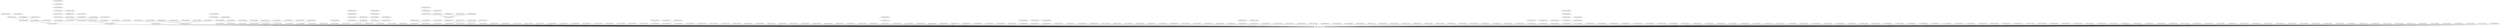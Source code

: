 graph G {
	238717783007977473
	238718801343049728
	238719202263965696
	947501808855011328
	759346872628772864
	238718121823846400
	238726229736448000
	641251809173049344
	238719458884067328
	1112491851909468162
	1122636810348376064
	238727438090248192
	238724090653986816
	238723796830416897
	238718509801156608
	238774921176686592
	844592765187035136
	238718590780571650
	238786423862476801
	238745462625148928
	238725270679453696
	238826903585296384
	238760807800897538
	238740911859843072
	238731766733619200
	822195639836639233
	238719435521789952
	818913584528781314
	732228132443426818
	238743891300462592
	238728896915316736
	238727919734755328
	238720917700763649
	238724598521282561
	1121843229698088960
	1120792806589521920
	852710469823594497
	820731352093966336
	819024727528247296
	238985262208794624
	238743714187575296
	238721872328540160
	238718187573768193
	732277410637434881
	238719965509861377
	1104167744981909505
	1104167318853206016
	1032781933435138048
	1032717125650186247
	953710141920116737
	818919217105895424
	799559050681667584
	799373608216690688
	788618759724474368
	758835905796812800
	758833475357061120
	238971703001235457
	238908811975458816
	238809468937326592
	238803597557645312
	238738361626550273
	238729928575709184
	238726069929263104
	727567252023873537
	1034684387542159361
	1032783374656700416
	1028663069373808641
	982959483046580226
	767068285535911936
	758830529332424704
	732296450986545153
	727573548848586752
	238740725569830914
	238740036282093568
	238734175065227264
	238722488555687936
	238718045974044673
	1120866723899437056
	1122036873743011840
	1122007838359003137
	1121963634580574209
	1034685359156813825
	848711157527359488
	818909227557199872
	794743778397425665
	793097294841282560
	758829774961651712
	732074302972002304
	646789109558546436
	238777551911280640
	238758700729368577
	238753449599172609
	238753048544038912
	238730689959305216
	818952721306787840
	238728413836374016
	1122876819953324032
	1122122793032851456
	1121991259013279749
	1094860764932902918
	1082337217182384128
	1033085935548649472
	1032813540955095040
	950617260246253568
	934497298960150528
	820633037713117188
	818916822498025478
	818910527619473408
	758875884577173506
	758830448340455425
	758830048770002944
	732386477317881856
	727830169184952322
	238744903587332096
	238744358122307585
	238724381638025217
	238721424553041921
	238719837566799872
	238719820001079299
	1118021247227564032
	1032829316495753217
	982960376189943809
	238732332603961346
	1147461784942665728
	1124673696382300160
	1124569158065299456
	1123226403993001988
	1122644648038731778
	1122343316819865600
	1122137648225640449
	1122130476272164864
	1122108416485396480
	1122067771762847744
	1122064373906907136
	1122062477183811586
	1122058240655855617
	1122054181827883011
	1122049767968845825
	1122041540673789957
	1122022372314427392
	1122015164423753730
	1121974653654683649
	1121964750387150848
	1121957207057285120
	1121953317616345088
	1121927533929197568
	1121912093580591104
	1121886180411359233
	1121809788009177088
	1121806357080895488
	1121796989727858689
	1121794494486069248
	1121786406085459968
	1121784205795561472
	1113111789292699648
	1112593368515837952
	1110863162750967810
	1104980524651573248
	1097599785316556800
	1097015484543877120
	1095989248421961728
	1095770402771648512
	1095753127897284609
	1095033406285639680
	1034950903395172354
	1034920437384445952
	1034911865003036675
	1034911366648418306
	1034769778257354752
	1033046038460985345
	1033030723886882817
	1033025938328629248
	1032995189340753920
	1032973489970597889
	1032972377322209282
	1032961036662583296
	1032955967980351490
	1032950449278799873
	1032943609350447104
	1032925451197599744
	1032907929337450496
	1032832741518139392
	1032831036982476801
	1032819784138674176
	1032817431088128006
	1032816895022510080
	1032813965821206528
	1032810674609635329
	1032806656390901761
	1032796793107431424
	1032795105382543361
	1032791377212391424
	1032791220316200960
	1032783425617502208
	1032782502459523072
	1032782103140859905
	1032779245351780353
	1032768369202671616
	1032754757641822208
	1032752472127926277
	1032750160969904128
	982961255366488064
	238721204234641408
	727727445693104128
	766357660660662272
	732041305690361856
	238720405043568641
	1032718189619306496
	819383089868644353
	1122644196660252672
	1121893716388659200
	759411837901283328
	759379356636491776
	758830010912296960
	238729720961855488
	953710309289680898
	1123717423096578049
	1032816277830680586
	732253571568287744
	1112902009554944001
	238879679187128322
	732280047512457216
	238734607862865920
	238733374913662976
	727568273030717440
	238822218530975744
	238798062066216960
	238788885273014272
	238798393210720256
	766357037945016320
	238726856294146048
	766356076748902400
	238732037379473408
	1032792848083689477
	1034904619074371584
	238742494240710656
	238742459230871552
	1120867504555876353
	1068884160360538112
	822368061894311936
	823795578907738112
	822367393427193856
	953710430316367872
	732100235833417728
	758836088987226113
	238727158493769730
	766356498590990338
	238720056949870593
	238720621821968384
	238731334745485312
	238727495363469312
	1122109286451220488
	1032832169817845760
	820191387723464705
	731399205420453888
	433785276968607744
	727569634115899399
	1123714669129207810
	238733740199796736
	238822832522539009
	1032970709457350657
	239040562756468736
	1122109004862435328
	1141268289554980864
	1032732567877824512
	641459599787339776
	238791543278948352
	1032950701545152513
	1121984052242866176
	238734906421805057
	238821399320473600
	239064688804118528
	238821339694260224
	238727515693260800
	1122122151367254016
	238735465488994306
	822437167653912577
	238842694863052801
	1122053378941575168
	1033025306125377536
	238793507769298944
	822438876031623168
	822441935684206597
	822438695064260611
	822438495683756032
	822438288514498560
	238736111407599616
	1121963597729603584
	238842995754033153
	238794830073982976
	822633886937182208
	822633599774167047
	822638591557980161
	1121969924556099590
	1121971615288446978
	1121976516580081666
	238718801343049728 -- 238717783007977473
	238719202263965696 -- 238717783007977473
	947501808855011328 -- 238717783007977473
	759346872628772864 -- 238717783007977473
	238718121823846400 -- 238717783007977473
	238726229736448000 -- 238717783007977473
	641251809173049344 -- 238717783007977473
	238719458884067328 -- 238717783007977473
	1112491851909468162 -- 238717783007977473
	1122636810348376064 -- 238717783007977473
	238727438090248192 -- 238717783007977473
	238724090653986816 -- 238717783007977473
	238723796830416897 -- 238717783007977473
	238718509801156608 -- 238717783007977473
	238774921176686592 -- 238717783007977473
	844592765187035136 -- 238717783007977473
	238718590780571650 -- 238717783007977473
	238786423862476801 -- 238717783007977473
	238745462625148928 -- 238717783007977473
	238725270679453696 -- 238717783007977473
	238826903585296384 -- 238717783007977473
	238760807800897538 -- 238717783007977473
	238740911859843072 -- 238717783007977473
	238731766733619200 -- 238717783007977473
	822195639836639233 -- 238717783007977473
	238719435521789952 -- 238717783007977473
	818913584528781314 -- 238717783007977473
	732228132443426818 -- 238717783007977473
	238743891300462592 -- 238717783007977473
	238728896915316736 -- 238717783007977473
	238727919734755328 -- 238717783007977473
	238720917700763649 -- 238717783007977473
	238724598521282561 -- 238717783007977473
	1121843229698088960 -- 238717783007977473
	1120792806589521920 -- 238717783007977473
	852710469823594497 -- 238717783007977473
	820731352093966336 -- 238717783007977473
	819024727528247296 -- 238717783007977473
	238985262208794624 -- 238717783007977473
	238743714187575296 -- 238717783007977473
	238721872328540160 -- 238717783007977473
	238718187573768193 -- 238717783007977473
	732277410637434881 -- 238717783007977473
	238719965509861377 -- 238717783007977473
	1104167744981909505 -- 238717783007977473
	1104167318853206016 -- 238717783007977473
	1032781933435138048 -- 238717783007977473
	1032717125650186247 -- 238717783007977473
	953710141920116737 -- 238717783007977473
	818919217105895424 -- 238717783007977473
	799559050681667584 -- 238717783007977473
	799373608216690688 -- 238717783007977473
	788618759724474368 -- 238717783007977473
	758835905796812800 -- 238717783007977473
	758833475357061120 -- 238717783007977473
	238971703001235457 -- 238717783007977473
	238908811975458816 -- 238717783007977473
	238809468937326592 -- 238717783007977473
	238803597557645312 -- 238717783007977473
	238738361626550273 -- 238717783007977473
	238729928575709184 -- 238717783007977473
	238726069929263104 -- 238717783007977473
	727567252023873537 -- 238717783007977473
	1034684387542159361 -- 238717783007977473
	1032783374656700416 -- 238717783007977473
	1028663069373808641 -- 238717783007977473
	982959483046580226 -- 238717783007977473
	767068285535911936 -- 238717783007977473
	758830529332424704 -- 238717783007977473
	732296450986545153 -- 238717783007977473
	727573548848586752 -- 238717783007977473
	238740725569830914 -- 238717783007977473
	238740036282093568 -- 238717783007977473
	238734175065227264 -- 238717783007977473
	238722488555687936 -- 238717783007977473
	238718045974044673 -- 238717783007977473
	1120866723899437056 -- 238717783007977473
	1122036873743011840 -- 238717783007977473
	1122007838359003137 -- 238717783007977473
	1121963634580574209 -- 238717783007977473
	1034685359156813825 -- 238717783007977473
	848711157527359488 -- 238717783007977473
	818909227557199872 -- 238717783007977473
	794743778397425665 -- 238717783007977473
	793097294841282560 -- 238717783007977473
	758829774961651712 -- 238717783007977473
	732074302972002304 -- 238717783007977473
	646789109558546436 -- 238717783007977473
	238777551911280640 -- 238717783007977473
	238758700729368577 -- 238717783007977473
	238753449599172609 -- 238717783007977473
	238753048544038912 -- 238717783007977473
	238730689959305216 -- 238717783007977473
	818952721306787840 -- 238717783007977473
	238728413836374016 -- 238717783007977473
	1122876819953324032 -- 238717783007977473
	1122122793032851456 -- 238717783007977473
	1121991259013279749 -- 238717783007977473
	1094860764932902918 -- 238717783007977473
	1082337217182384128 -- 238717783007977473
	1033085935548649472 -- 238717783007977473
	1032813540955095040 -- 238717783007977473
	950617260246253568 -- 238717783007977473
	934497298960150528 -- 238717783007977473
	820633037713117188 -- 238717783007977473
	818916822498025478 -- 238717783007977473
	818910527619473408 -- 238717783007977473
	758875884577173506 -- 238717783007977473
	758830448340455425 -- 238717783007977473
	758830048770002944 -- 238717783007977473
	732386477317881856 -- 238717783007977473
	727830169184952322 -- 238717783007977473
	238744903587332096 -- 238717783007977473
	238744358122307585 -- 238717783007977473
	238724381638025217 -- 238717783007977473
	238721424553041921 -- 238717783007977473
	238719837566799872 -- 238717783007977473
	238719820001079299 -- 238717783007977473
	1118021247227564032 -- 238717783007977473
	1032829316495753217 -- 238717783007977473
	982960376189943809 -- 238717783007977473
	238732332603961346 -- 238717783007977473
	1147461784942665728 -- 238717783007977473
	1124673696382300160 -- 238717783007977473
	1124569158065299456 -- 238717783007977473
	1123226403993001988 -- 238717783007977473
	1122644648038731778 -- 238717783007977473
	1122343316819865600 -- 238717783007977473
	1122137648225640449 -- 238717783007977473
	1122130476272164864 -- 238717783007977473
	1122108416485396480 -- 238717783007977473
	1122067771762847744 -- 238717783007977473
	1122064373906907136 -- 238717783007977473
	1122062477183811586 -- 238717783007977473
	1122058240655855617 -- 238717783007977473
	1122054181827883011 -- 238717783007977473
	1122049767968845825 -- 238717783007977473
	1122041540673789957 -- 238717783007977473
	1122022372314427392 -- 238717783007977473
	1122015164423753730 -- 238717783007977473
	1121974653654683649 -- 238717783007977473
	1121964750387150848 -- 238717783007977473
	1121957207057285120 -- 238717783007977473
	1121953317616345088 -- 238717783007977473
	1121927533929197568 -- 238717783007977473
	1121912093580591104 -- 238717783007977473
	1121886180411359233 -- 238717783007977473
	1121809788009177088 -- 238717783007977473
	1121806357080895488 -- 238717783007977473
	1121796989727858689 -- 238717783007977473
	1121794494486069248 -- 238717783007977473
	1121786406085459968 -- 238717783007977473
	1121784205795561472 -- 238717783007977473
	1113111789292699648 -- 238717783007977473
	1112593368515837952 -- 238717783007977473
	1110863162750967810 -- 238717783007977473
	1104980524651573248 -- 238717783007977473
	1097599785316556800 -- 238717783007977473
	1097015484543877120 -- 238717783007977473
	1095989248421961728 -- 238717783007977473
	1095770402771648512 -- 238717783007977473
	1095753127897284609 -- 238717783007977473
	1095033406285639680 -- 238717783007977473
	1034950903395172354 -- 238717783007977473
	1034920437384445952 -- 238717783007977473
	1034911865003036675 -- 238717783007977473
	1034911366648418306 -- 238717783007977473
	1034769778257354752 -- 238717783007977473
	1033046038460985345 -- 238717783007977473
	1033030723886882817 -- 238717783007977473
	1033025938328629248 -- 238717783007977473
	1032995189340753920 -- 238717783007977473
	1032973489970597889 -- 238717783007977473
	1032972377322209282 -- 238717783007977473
	1032961036662583296 -- 238717783007977473
	1032955967980351490 -- 238717783007977473
	1032950449278799873 -- 238717783007977473
	1032943609350447104 -- 238717783007977473
	1032925451197599744 -- 238717783007977473
	1032907929337450496 -- 238717783007977473
	1032832741518139392 -- 238717783007977473
	1032831036982476801 -- 238717783007977473
	1032819784138674176 -- 238717783007977473
	1032817431088128006 -- 238717783007977473
	1032816895022510080 -- 238717783007977473
	1032813965821206528 -- 238717783007977473
	1032810674609635329 -- 238717783007977473
	1032806656390901761 -- 238717783007977473
	1032796793107431424 -- 238717783007977473
	1032795105382543361 -- 238717783007977473
	1032791377212391424 -- 238717783007977473
	1032791220316200960 -- 238717783007977473
	1032783425617502208 -- 238717783007977473
	1032782502459523072 -- 238717783007977473
	1032782103140859905 -- 238717783007977473
	1032779245351780353 -- 238717783007977473
	1032768369202671616 -- 238717783007977473
	1032754757641822208 -- 238717783007977473
	1032752472127926277 -- 238717783007977473
	1032750160969904128 -- 238717783007977473
	982961255366488064 -- 982960376189943809
	238721204234641408 -- 238719202263965696
	727727445693104128 -- 238719202263965696
	766357660660662272 -- 238719202263965696
	732041305690361856 -- 238719202263965696
	238720405043568641 -- 238719202263965696
	1032718189619306496 -- 759346872628772864
	819383089868644353 -- 759346872628772864
	1122644196660252672 -- 759346872628772864
	1121893716388659200 -- 759346872628772864
	759411837901283328 -- 759346872628772864
	759379356636491776 -- 759346872628772864
	758830010912296960 -- 238718045974044673
	238729720961855488 -- 238718801343049728
	953710309289680898 -- 238718801343049728
	1123717423096578049 -- 238718801343049728
	1032816277830680586 -- 238718801343049728
	732253571568287744 -- 238718801343049728
	1112902009554944001 -- 1112491851909468162
	238879679187128322 -- 238728413836374016
	732280047512457216 -- 732277410637434881
	238734607862865920 -- 238732332603961346
	238733374913662976 -- 238732332603961346
	727568273030717440 -- 727567252023873537
	238822218530975744 -- 238786423862476801
	238798062066216960 -- 238786423862476801
	238788885273014272 -- 238786423862476801
	238798393210720256 -- 238786423862476801
	766357037945016320 -- 238731766733619200
	238726856294146048 -- 238726229736448000
	766356076748902400 -- 238726229736448000
	238732037379473408 -- 238729720961855488
	1032792848083689477 -- 238729720961855488
	1034904619074371584 -- 238729720961855488
	238742494240710656 -- 238740911859843072
	238742459230871552 -- 238740911859843072
	1120867504555876353 -- 1120866723899437056
	1068884160360538112 -- 818952721306787840
	822368061894311936 -- 822195639836639233
	823795578907738112 -- 822195639836639233
	822367393427193856 -- 822195639836639233
	953710430316367872 -- 947501808855011328
	732100235833417728 -- 238719965509861377
	758836088987226113 -- 238719965509861377
	238727158493769730 -- 238726856294146048
	766356498590990338 -- 238726856294146048
	238720056949870593 -- 238719458884067328
	238720621821968384 -- 238719458884067328
	238731334745485312 -- 238719458884067328
	238727495363469312 -- 238719458884067328
	1122109286451220488 -- 238774921176686592
	1032832169817845760 -- 1032829316495753217
	820191387723464705 -- 238719435521789952
	731399205420453888 -- 238722488555687936
	433785276968607744 -- 238724090653986816
	727569634115899399 -- 727568273030717440
	1123714669129207810 -- 1118021247227564032
	238733740199796736 -- 238733374913662976
	238822832522539009 -- 238822218530975744
	1032970709457350657 -- 238721204234641408
	239040562756468736 -- 238721204234641408
	1122109004862435328 -- 238721204234641408
	1141268289554980864 -- 238721204234641408
	1032732567877824512 -- 238721204234641408
	641459599787339776 -- 238727438090248192
	238791543278948352 -- 238788885273014272
	1032950701545152513 -- 238732037379473408
	1121984052242866176 -- 238732037379473408
	238734906421805057 -- 238734607862865920
	238821399320473600 -- 238798062066216960
	239064688804118528 -- 239040562756468736
	238821339694260224 -- 238798393210720256
	238727515693260800 -- 238727158493769730
	1122122151367254016 -- 1122109004862435328
	238735465488994306 -- 238734906421805057
	822437167653912577 -- 822368061894311936
	238842694863052801 -- 238822832522539009
	1122053378941575168 -- 239064688804118528
	1033025306125377536 -- 1032970709457350657
	238793507769298944 -- 238791543278948352
	822438876031623168 -- 822437167653912577
	822441935684206597 -- 822437167653912577
	822438695064260611 -- 822437167653912577
	822438495683756032 -- 822437167653912577
	822438288514498560 -- 822437167653912577
	238736111407599616 -- 238735465488994306
	1121963597729603584 -- 1033025306125377536
	238842995754033153 -- 238842694863052801
	238794830073982976 -- 238793507769298944
	822633886937182208 -- 822438876031623168
	822633599774167047 -- 822441935684206597
	822638591557980161 -- 822633886937182208
	1121969924556099590 -- 1121963597729603584
	1121971615288446978 -- 1121969924556099590
	1121976516580081666 -- 1121971615288446978
}
